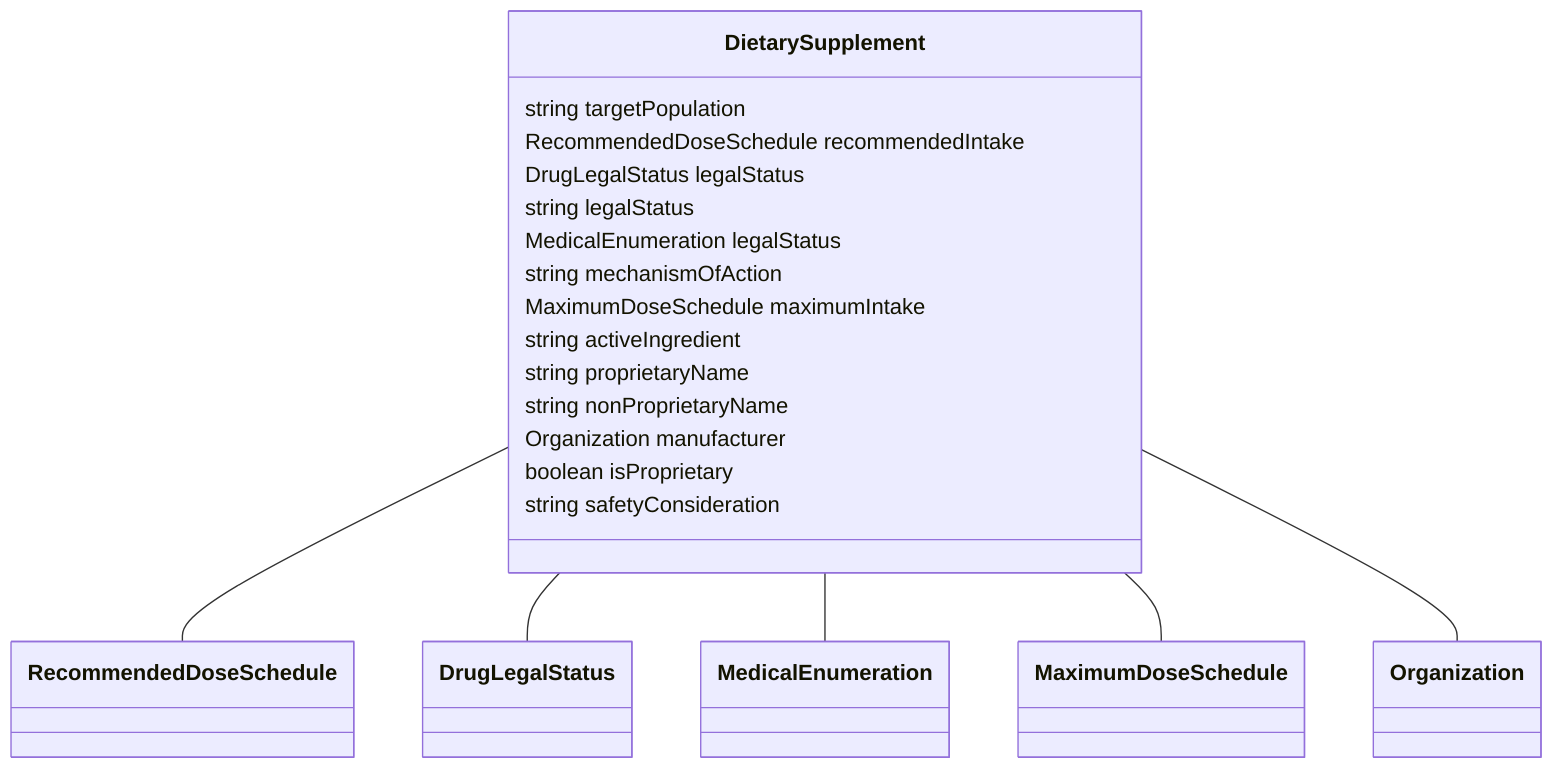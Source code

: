 classDiagram
  DietarySupplement -- RecommendedDoseSchedule
  DietarySupplement -- DrugLegalStatus
  DietarySupplement -- MedicalEnumeration
  DietarySupplement -- MaximumDoseSchedule
  DietarySupplement -- Organization


class DietarySupplement {

  string targetPopulation
  RecommendedDoseSchedule recommendedIntake
  DrugLegalStatus legalStatus
  string legalStatus
  MedicalEnumeration legalStatus
  string mechanismOfAction
  MaximumDoseSchedule maximumIntake
  string activeIngredient
  string proprietaryName
  string nonProprietaryName
  Organization manufacturer
  boolean isProprietary
  string safetyConsideration

 }